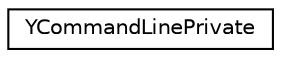 digraph "Graphical Class Hierarchy"
{
 // LATEX_PDF_SIZE
  edge [fontname="Helvetica",fontsize="10",labelfontname="Helvetica",labelfontsize="10"];
  node [fontname="Helvetica",fontsize="10",shape=record];
  rankdir="LR";
  Node0 [label="YCommandLinePrivate",height=0.2,width=0.4,color="black", fillcolor="white", style="filled",URL="$structYCommandLinePrivate.html",tooltip=" "];
}
